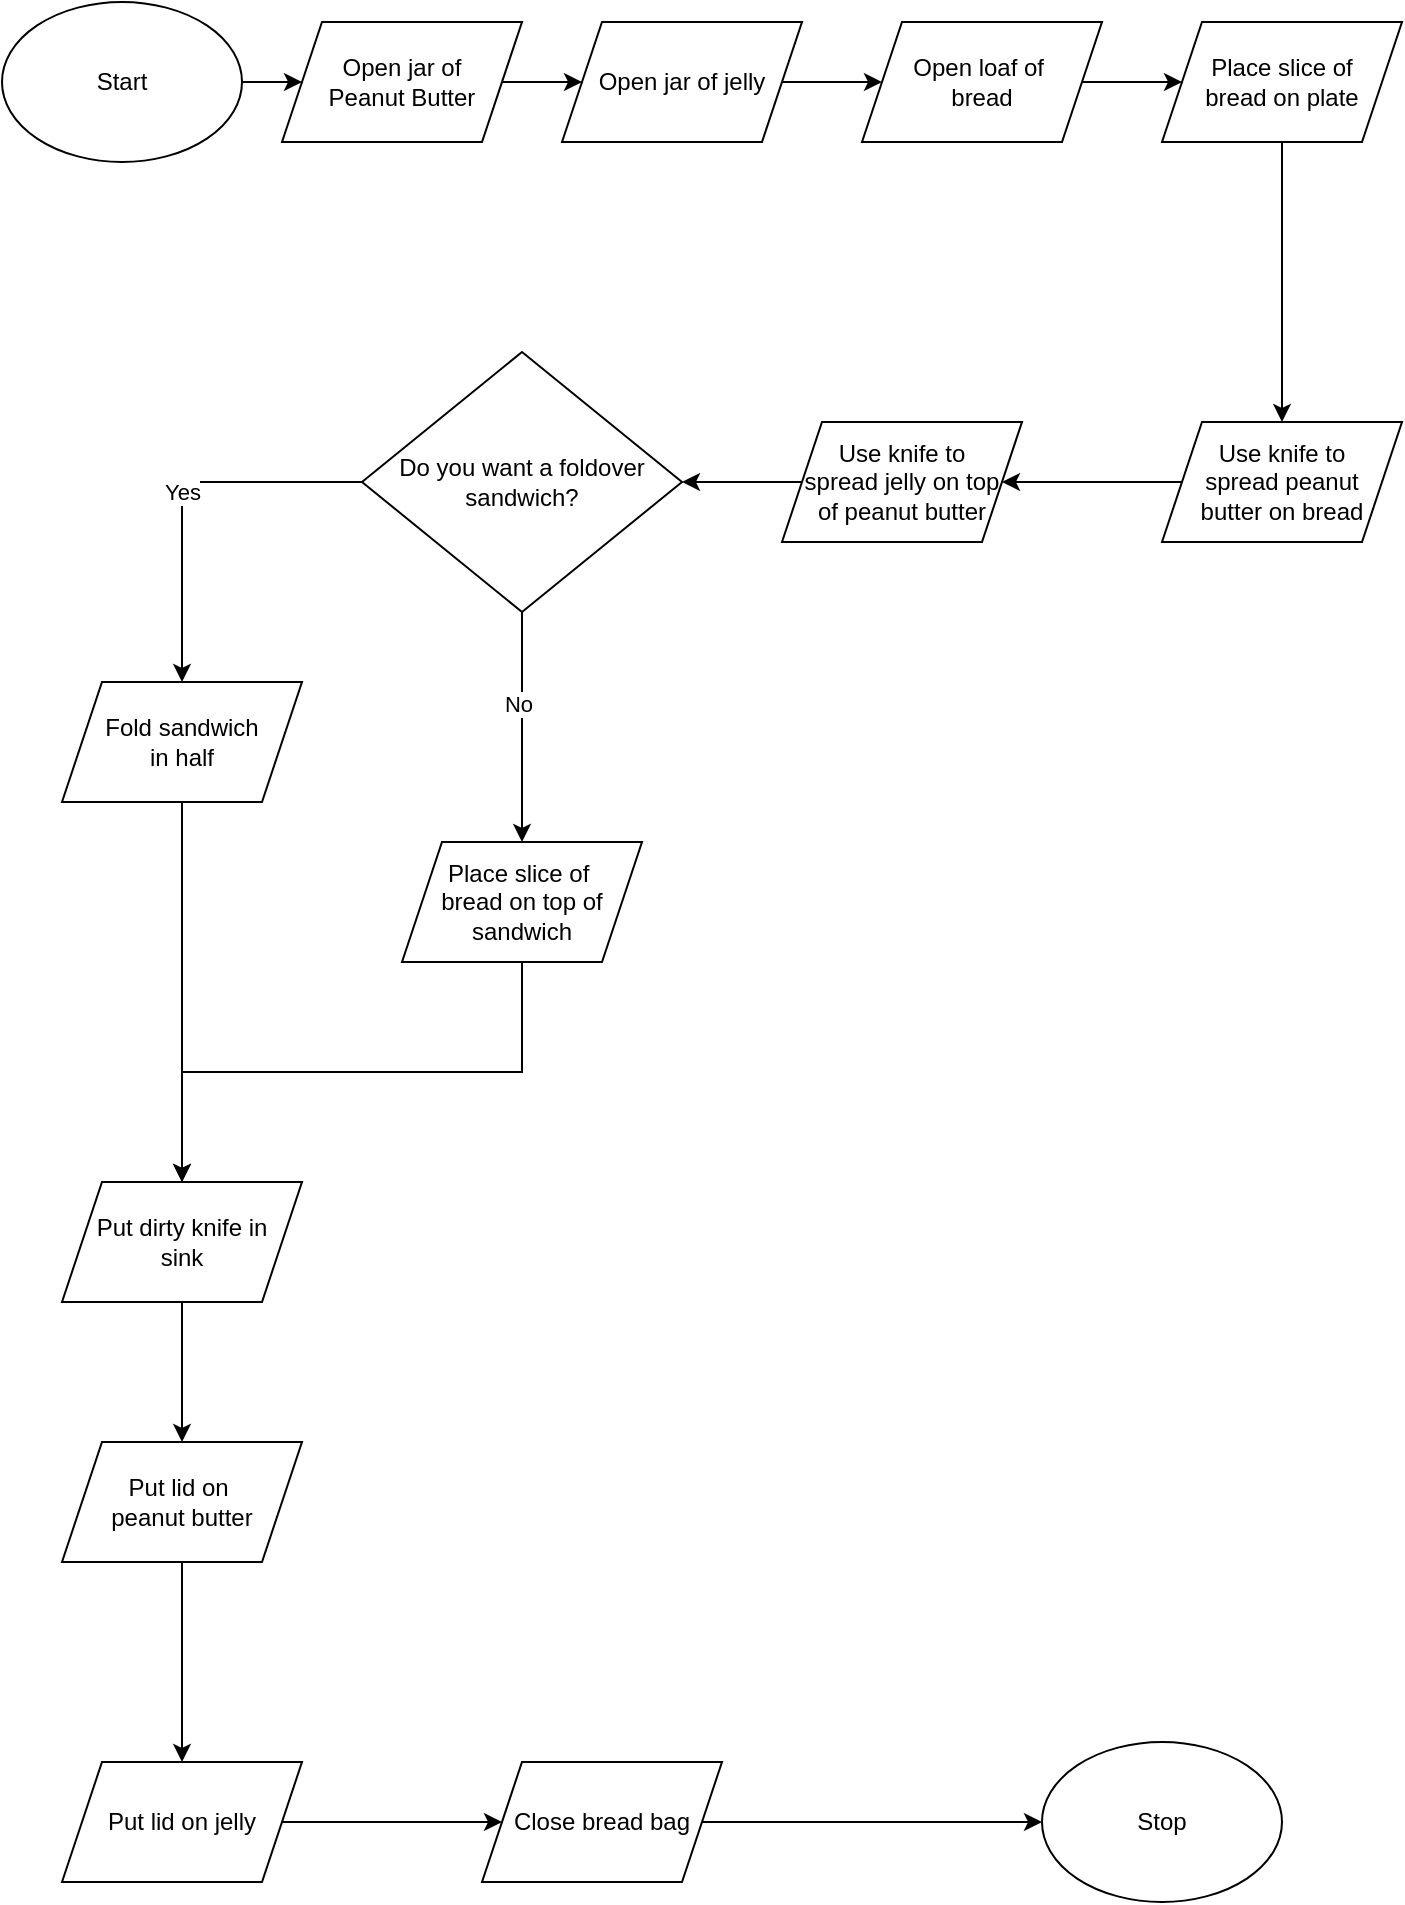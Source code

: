 <mxfile version="13.6.2" type="device"><diagram id="Nf8AZiPv3dQW75Bv4n2J" name="Page-1"><mxGraphModel dx="1086" dy="806" grid="1" gridSize="10" guides="1" tooltips="1" connect="1" arrows="1" fold="1" page="1" pageScale="1" pageWidth="850" pageHeight="1100" math="0" shadow="0"><root><mxCell id="0"/><mxCell id="1" parent="0"/><mxCell id="NjwCmU5sSz6IRB-AJ-Vr-3" value="" style="edgeStyle=orthogonalEdgeStyle;rounded=0;orthogonalLoop=1;jettySize=auto;html=1;" edge="1" parent="1" source="NjwCmU5sSz6IRB-AJ-Vr-1" target="NjwCmU5sSz6IRB-AJ-Vr-2"><mxGeometry relative="1" as="geometry"/></mxCell><mxCell id="NjwCmU5sSz6IRB-AJ-Vr-1" value="Start" style="ellipse;whiteSpace=wrap;html=1;" vertex="1" parent="1"><mxGeometry x="20" y="10" width="120" height="80" as="geometry"/></mxCell><mxCell id="NjwCmU5sSz6IRB-AJ-Vr-5" value="" style="edgeStyle=orthogonalEdgeStyle;rounded=0;orthogonalLoop=1;jettySize=auto;html=1;" edge="1" parent="1" source="NjwCmU5sSz6IRB-AJ-Vr-2" target="NjwCmU5sSz6IRB-AJ-Vr-4"><mxGeometry relative="1" as="geometry"/></mxCell><mxCell id="NjwCmU5sSz6IRB-AJ-Vr-2" value="Open jar of&lt;br&gt;Peanut Butter" style="shape=parallelogram;perimeter=parallelogramPerimeter;whiteSpace=wrap;html=1;fixedSize=1;" vertex="1" parent="1"><mxGeometry x="160" y="20" width="120" height="60" as="geometry"/></mxCell><mxCell id="NjwCmU5sSz6IRB-AJ-Vr-7" value="" style="edgeStyle=orthogonalEdgeStyle;rounded=0;orthogonalLoop=1;jettySize=auto;html=1;" edge="1" parent="1" source="NjwCmU5sSz6IRB-AJ-Vr-4" target="NjwCmU5sSz6IRB-AJ-Vr-6"><mxGeometry relative="1" as="geometry"/></mxCell><mxCell id="NjwCmU5sSz6IRB-AJ-Vr-4" value="Open jar of jelly" style="shape=parallelogram;perimeter=parallelogramPerimeter;whiteSpace=wrap;html=1;fixedSize=1;" vertex="1" parent="1"><mxGeometry x="300" y="20" width="120" height="60" as="geometry"/></mxCell><mxCell id="NjwCmU5sSz6IRB-AJ-Vr-13" value="" style="edgeStyle=orthogonalEdgeStyle;rounded=0;orthogonalLoop=1;jettySize=auto;html=1;" edge="1" parent="1" source="NjwCmU5sSz6IRB-AJ-Vr-6" target="NjwCmU5sSz6IRB-AJ-Vr-12"><mxGeometry relative="1" as="geometry"/></mxCell><mxCell id="NjwCmU5sSz6IRB-AJ-Vr-6" value="Open loaf of&amp;nbsp;&lt;br&gt;bread" style="shape=parallelogram;perimeter=parallelogramPerimeter;whiteSpace=wrap;html=1;fixedSize=1;" vertex="1" parent="1"><mxGeometry x="450" y="20" width="120" height="60" as="geometry"/></mxCell><mxCell id="NjwCmU5sSz6IRB-AJ-Vr-15" value="" style="edgeStyle=orthogonalEdgeStyle;rounded=0;orthogonalLoop=1;jettySize=auto;html=1;" edge="1" parent="1" source="NjwCmU5sSz6IRB-AJ-Vr-12" target="NjwCmU5sSz6IRB-AJ-Vr-14"><mxGeometry relative="1" as="geometry"/></mxCell><mxCell id="NjwCmU5sSz6IRB-AJ-Vr-12" value="Place slice of&lt;br&gt;bread on plate" style="shape=parallelogram;perimeter=parallelogramPerimeter;whiteSpace=wrap;html=1;fixedSize=1;" vertex="1" parent="1"><mxGeometry x="600" y="20" width="120" height="60" as="geometry"/></mxCell><mxCell id="NjwCmU5sSz6IRB-AJ-Vr-17" value="" style="edgeStyle=orthogonalEdgeStyle;rounded=0;orthogonalLoop=1;jettySize=auto;html=1;" edge="1" parent="1" source="NjwCmU5sSz6IRB-AJ-Vr-14" target="NjwCmU5sSz6IRB-AJ-Vr-16"><mxGeometry relative="1" as="geometry"/></mxCell><mxCell id="NjwCmU5sSz6IRB-AJ-Vr-14" value="Use knife to&lt;br&gt;spread peanut&lt;br&gt;butter on bread" style="shape=parallelogram;perimeter=parallelogramPerimeter;whiteSpace=wrap;html=1;fixedSize=1;" vertex="1" parent="1"><mxGeometry x="600" y="220" width="120" height="60" as="geometry"/></mxCell><mxCell id="NjwCmU5sSz6IRB-AJ-Vr-19" value="" style="edgeStyle=orthogonalEdgeStyle;rounded=0;orthogonalLoop=1;jettySize=auto;html=1;" edge="1" parent="1" source="NjwCmU5sSz6IRB-AJ-Vr-16" target="NjwCmU5sSz6IRB-AJ-Vr-18"><mxGeometry relative="1" as="geometry"/></mxCell><mxCell id="NjwCmU5sSz6IRB-AJ-Vr-16" value="Use knife to&lt;br&gt;spread jelly on top&lt;br&gt;of peanut butter" style="shape=parallelogram;perimeter=parallelogramPerimeter;whiteSpace=wrap;html=1;fixedSize=1;" vertex="1" parent="1"><mxGeometry x="410" y="220" width="120" height="60" as="geometry"/></mxCell><mxCell id="NjwCmU5sSz6IRB-AJ-Vr-21" value="" style="edgeStyle=orthogonalEdgeStyle;rounded=0;orthogonalLoop=1;jettySize=auto;html=1;" edge="1" parent="1" source="NjwCmU5sSz6IRB-AJ-Vr-18" target="NjwCmU5sSz6IRB-AJ-Vr-20"><mxGeometry relative="1" as="geometry"/></mxCell><mxCell id="NjwCmU5sSz6IRB-AJ-Vr-22" value="No" style="edgeLabel;html=1;align=center;verticalAlign=middle;resizable=0;points=[];" vertex="1" connectable="0" parent="NjwCmU5sSz6IRB-AJ-Vr-21"><mxGeometry x="-0.2" y="-2" relative="1" as="geometry"><mxPoint as="offset"/></mxGeometry></mxCell><mxCell id="NjwCmU5sSz6IRB-AJ-Vr-24" value="Yes" style="edgeStyle=orthogonalEdgeStyle;rounded=0;orthogonalLoop=1;jettySize=auto;html=1;" edge="1" parent="1" source="NjwCmU5sSz6IRB-AJ-Vr-18" target="NjwCmU5sSz6IRB-AJ-Vr-23"><mxGeometry relative="1" as="geometry"/></mxCell><mxCell id="NjwCmU5sSz6IRB-AJ-Vr-18" value="Do you want a foldover sandwich?" style="rhombus;whiteSpace=wrap;html=1;" vertex="1" parent="1"><mxGeometry x="200" y="185" width="160" height="130" as="geometry"/></mxCell><mxCell id="NjwCmU5sSz6IRB-AJ-Vr-32" style="edgeStyle=orthogonalEdgeStyle;rounded=0;orthogonalLoop=1;jettySize=auto;html=1;exitX=0.5;exitY=1;exitDx=0;exitDy=0;" edge="1" parent="1" source="NjwCmU5sSz6IRB-AJ-Vr-20" target="NjwCmU5sSz6IRB-AJ-Vr-26"><mxGeometry relative="1" as="geometry"/></mxCell><mxCell id="NjwCmU5sSz6IRB-AJ-Vr-20" value="Place slice of&amp;nbsp;&lt;br&gt;bread on top of&lt;br&gt;sandwich" style="shape=parallelogram;perimeter=parallelogramPerimeter;whiteSpace=wrap;html=1;fixedSize=1;" vertex="1" parent="1"><mxGeometry x="220" y="430" width="120" height="60" as="geometry"/></mxCell><mxCell id="NjwCmU5sSz6IRB-AJ-Vr-27" value="" style="edgeStyle=orthogonalEdgeStyle;rounded=0;orthogonalLoop=1;jettySize=auto;html=1;" edge="1" parent="1" source="NjwCmU5sSz6IRB-AJ-Vr-23" target="NjwCmU5sSz6IRB-AJ-Vr-26"><mxGeometry relative="1" as="geometry"/></mxCell><mxCell id="NjwCmU5sSz6IRB-AJ-Vr-23" value="Fold sandwich&lt;br&gt;in half" style="shape=parallelogram;perimeter=parallelogramPerimeter;whiteSpace=wrap;html=1;fixedSize=1;" vertex="1" parent="1"><mxGeometry x="50" y="350" width="120" height="60" as="geometry"/></mxCell><mxCell id="NjwCmU5sSz6IRB-AJ-Vr-25" style="edgeStyle=orthogonalEdgeStyle;rounded=0;orthogonalLoop=1;jettySize=auto;html=1;exitX=0.5;exitY=1;exitDx=0;exitDy=0;" edge="1" parent="1" source="NjwCmU5sSz6IRB-AJ-Vr-20" target="NjwCmU5sSz6IRB-AJ-Vr-20"><mxGeometry relative="1" as="geometry"/></mxCell><mxCell id="NjwCmU5sSz6IRB-AJ-Vr-31" value="" style="edgeStyle=orthogonalEdgeStyle;rounded=0;orthogonalLoop=1;jettySize=auto;html=1;" edge="1" parent="1" source="NjwCmU5sSz6IRB-AJ-Vr-26" target="NjwCmU5sSz6IRB-AJ-Vr-30"><mxGeometry relative="1" as="geometry"/></mxCell><mxCell id="NjwCmU5sSz6IRB-AJ-Vr-26" value="Put dirty knife in&lt;br&gt;sink" style="shape=parallelogram;perimeter=parallelogramPerimeter;whiteSpace=wrap;html=1;fixedSize=1;" vertex="1" parent="1"><mxGeometry x="50" y="600" width="120" height="60" as="geometry"/></mxCell><mxCell id="NjwCmU5sSz6IRB-AJ-Vr-34" value="" style="edgeStyle=orthogonalEdgeStyle;rounded=0;orthogonalLoop=1;jettySize=auto;html=1;" edge="1" parent="1" source="NjwCmU5sSz6IRB-AJ-Vr-30" target="NjwCmU5sSz6IRB-AJ-Vr-33"><mxGeometry relative="1" as="geometry"/></mxCell><mxCell id="NjwCmU5sSz6IRB-AJ-Vr-30" value="Put lid on&amp;nbsp;&lt;br&gt;peanut butter" style="shape=parallelogram;perimeter=parallelogramPerimeter;whiteSpace=wrap;html=1;fixedSize=1;" vertex="1" parent="1"><mxGeometry x="50" y="730" width="120" height="60" as="geometry"/></mxCell><mxCell id="NjwCmU5sSz6IRB-AJ-Vr-36" value="" style="edgeStyle=orthogonalEdgeStyle;rounded=0;orthogonalLoop=1;jettySize=auto;html=1;" edge="1" parent="1" source="NjwCmU5sSz6IRB-AJ-Vr-33" target="NjwCmU5sSz6IRB-AJ-Vr-35"><mxGeometry relative="1" as="geometry"/></mxCell><mxCell id="NjwCmU5sSz6IRB-AJ-Vr-33" value="Put lid on jelly" style="shape=parallelogram;perimeter=parallelogramPerimeter;whiteSpace=wrap;html=1;fixedSize=1;" vertex="1" parent="1"><mxGeometry x="50" y="890" width="120" height="60" as="geometry"/></mxCell><mxCell id="NjwCmU5sSz6IRB-AJ-Vr-38" value="" style="edgeStyle=orthogonalEdgeStyle;rounded=0;orthogonalLoop=1;jettySize=auto;html=1;" edge="1" parent="1" source="NjwCmU5sSz6IRB-AJ-Vr-35" target="NjwCmU5sSz6IRB-AJ-Vr-37"><mxGeometry relative="1" as="geometry"/></mxCell><mxCell id="NjwCmU5sSz6IRB-AJ-Vr-35" value="Close bread bag" style="shape=parallelogram;perimeter=parallelogramPerimeter;whiteSpace=wrap;html=1;fixedSize=1;" vertex="1" parent="1"><mxGeometry x="260" y="890" width="120" height="60" as="geometry"/></mxCell><mxCell id="NjwCmU5sSz6IRB-AJ-Vr-37" value="Stop" style="ellipse;whiteSpace=wrap;html=1;" vertex="1" parent="1"><mxGeometry x="540" y="880" width="120" height="80" as="geometry"/></mxCell></root></mxGraphModel></diagram></mxfile>